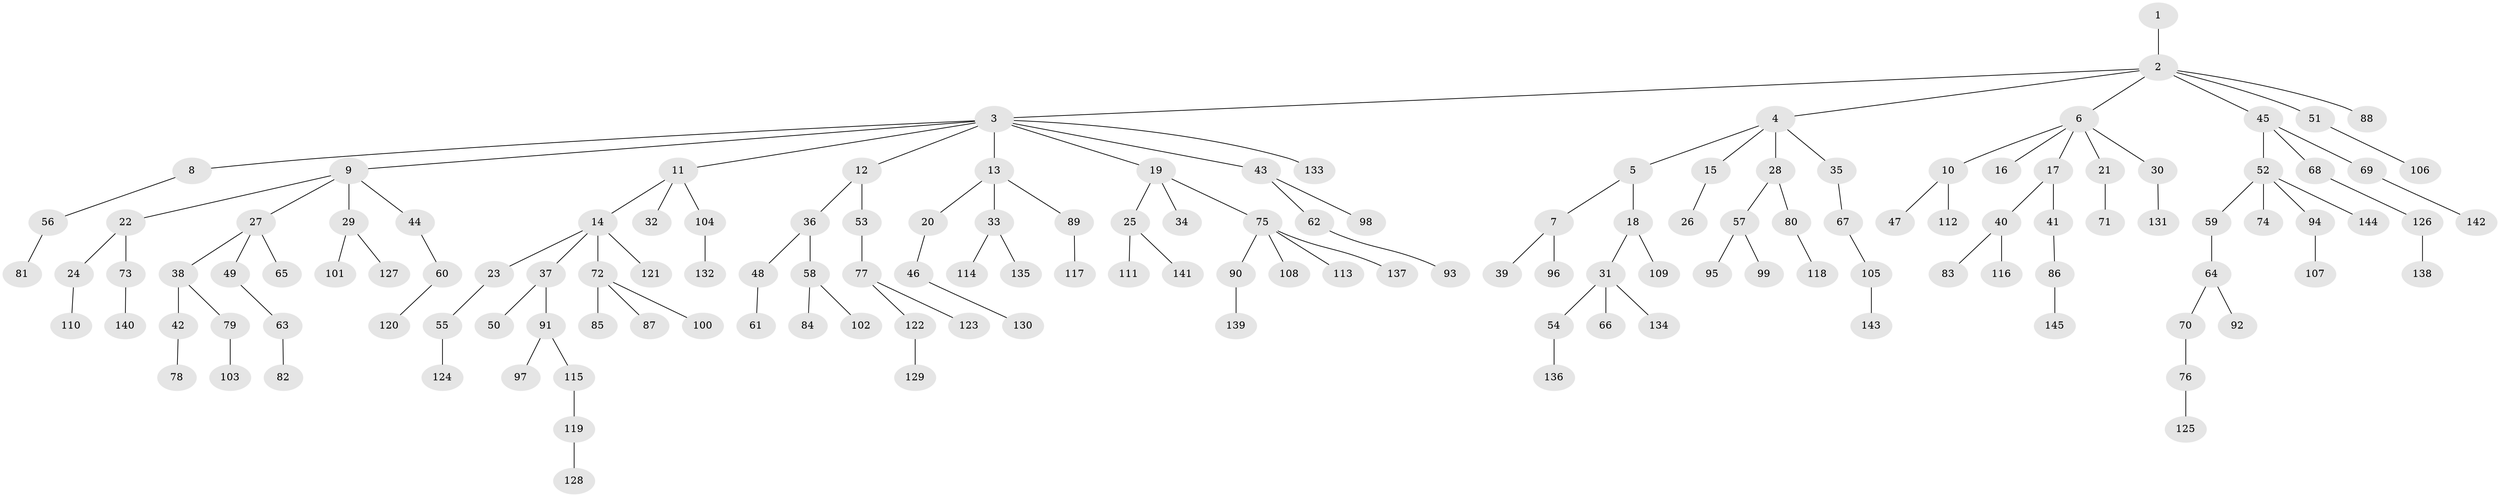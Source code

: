 // Generated by graph-tools (version 1.1) at 2025/02/03/09/25 03:02:30]
// undirected, 145 vertices, 144 edges
graph export_dot {
graph [start="1"]
  node [color=gray90,style=filled];
  1;
  2;
  3;
  4;
  5;
  6;
  7;
  8;
  9;
  10;
  11;
  12;
  13;
  14;
  15;
  16;
  17;
  18;
  19;
  20;
  21;
  22;
  23;
  24;
  25;
  26;
  27;
  28;
  29;
  30;
  31;
  32;
  33;
  34;
  35;
  36;
  37;
  38;
  39;
  40;
  41;
  42;
  43;
  44;
  45;
  46;
  47;
  48;
  49;
  50;
  51;
  52;
  53;
  54;
  55;
  56;
  57;
  58;
  59;
  60;
  61;
  62;
  63;
  64;
  65;
  66;
  67;
  68;
  69;
  70;
  71;
  72;
  73;
  74;
  75;
  76;
  77;
  78;
  79;
  80;
  81;
  82;
  83;
  84;
  85;
  86;
  87;
  88;
  89;
  90;
  91;
  92;
  93;
  94;
  95;
  96;
  97;
  98;
  99;
  100;
  101;
  102;
  103;
  104;
  105;
  106;
  107;
  108;
  109;
  110;
  111;
  112;
  113;
  114;
  115;
  116;
  117;
  118;
  119;
  120;
  121;
  122;
  123;
  124;
  125;
  126;
  127;
  128;
  129;
  130;
  131;
  132;
  133;
  134;
  135;
  136;
  137;
  138;
  139;
  140;
  141;
  142;
  143;
  144;
  145;
  1 -- 2;
  2 -- 3;
  2 -- 4;
  2 -- 6;
  2 -- 45;
  2 -- 51;
  2 -- 88;
  3 -- 8;
  3 -- 9;
  3 -- 11;
  3 -- 12;
  3 -- 13;
  3 -- 19;
  3 -- 43;
  3 -- 133;
  4 -- 5;
  4 -- 15;
  4 -- 28;
  4 -- 35;
  5 -- 7;
  5 -- 18;
  6 -- 10;
  6 -- 16;
  6 -- 17;
  6 -- 21;
  6 -- 30;
  7 -- 39;
  7 -- 96;
  8 -- 56;
  9 -- 22;
  9 -- 27;
  9 -- 29;
  9 -- 44;
  10 -- 47;
  10 -- 112;
  11 -- 14;
  11 -- 32;
  11 -- 104;
  12 -- 36;
  12 -- 53;
  13 -- 20;
  13 -- 33;
  13 -- 89;
  14 -- 23;
  14 -- 37;
  14 -- 72;
  14 -- 121;
  15 -- 26;
  17 -- 40;
  17 -- 41;
  18 -- 31;
  18 -- 109;
  19 -- 25;
  19 -- 34;
  19 -- 75;
  20 -- 46;
  21 -- 71;
  22 -- 24;
  22 -- 73;
  23 -- 55;
  24 -- 110;
  25 -- 111;
  25 -- 141;
  27 -- 38;
  27 -- 49;
  27 -- 65;
  28 -- 57;
  28 -- 80;
  29 -- 101;
  29 -- 127;
  30 -- 131;
  31 -- 54;
  31 -- 66;
  31 -- 134;
  33 -- 114;
  33 -- 135;
  35 -- 67;
  36 -- 48;
  36 -- 58;
  37 -- 50;
  37 -- 91;
  38 -- 42;
  38 -- 79;
  40 -- 83;
  40 -- 116;
  41 -- 86;
  42 -- 78;
  43 -- 62;
  43 -- 98;
  44 -- 60;
  45 -- 52;
  45 -- 68;
  45 -- 69;
  46 -- 130;
  48 -- 61;
  49 -- 63;
  51 -- 106;
  52 -- 59;
  52 -- 74;
  52 -- 94;
  52 -- 144;
  53 -- 77;
  54 -- 136;
  55 -- 124;
  56 -- 81;
  57 -- 95;
  57 -- 99;
  58 -- 84;
  58 -- 102;
  59 -- 64;
  60 -- 120;
  62 -- 93;
  63 -- 82;
  64 -- 70;
  64 -- 92;
  67 -- 105;
  68 -- 126;
  69 -- 142;
  70 -- 76;
  72 -- 85;
  72 -- 87;
  72 -- 100;
  73 -- 140;
  75 -- 90;
  75 -- 108;
  75 -- 113;
  75 -- 137;
  76 -- 125;
  77 -- 122;
  77 -- 123;
  79 -- 103;
  80 -- 118;
  86 -- 145;
  89 -- 117;
  90 -- 139;
  91 -- 97;
  91 -- 115;
  94 -- 107;
  104 -- 132;
  105 -- 143;
  115 -- 119;
  119 -- 128;
  122 -- 129;
  126 -- 138;
}
